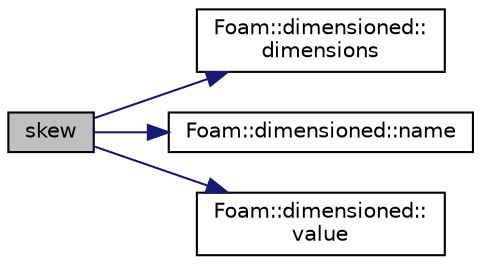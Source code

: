 digraph "skew"
{
  bgcolor="transparent";
  edge [fontname="Helvetica",fontsize="10",labelfontname="Helvetica",labelfontsize="10"];
  node [fontname="Helvetica",fontsize="10",shape=record];
  rankdir="LR";
  Node44880 [label="skew",height=0.2,width=0.4,color="black", fillcolor="grey75", style="filled", fontcolor="black"];
  Node44880 -> Node44881 [color="midnightblue",fontsize="10",style="solid",fontname="Helvetica"];
  Node44881 [label="Foam::dimensioned::\ldimensions",height=0.2,width=0.4,color="black",URL="$a27473.html#a512673c2674ca2d38885f1bb5f6994fb",tooltip="Return const reference to dimensions. "];
  Node44880 -> Node44882 [color="midnightblue",fontsize="10",style="solid",fontname="Helvetica"];
  Node44882 [label="Foam::dimensioned::name",height=0.2,width=0.4,color="black",URL="$a27473.html#ade4113569ef0db70665fded275a5e38e",tooltip="Return const reference to name. "];
  Node44880 -> Node44883 [color="midnightblue",fontsize="10",style="solid",fontname="Helvetica"];
  Node44883 [label="Foam::dimensioned::\lvalue",height=0.2,width=0.4,color="black",URL="$a27473.html#a7948200a26c85fc3a83ffa510a91d668",tooltip="Return const reference to value. "];
}
